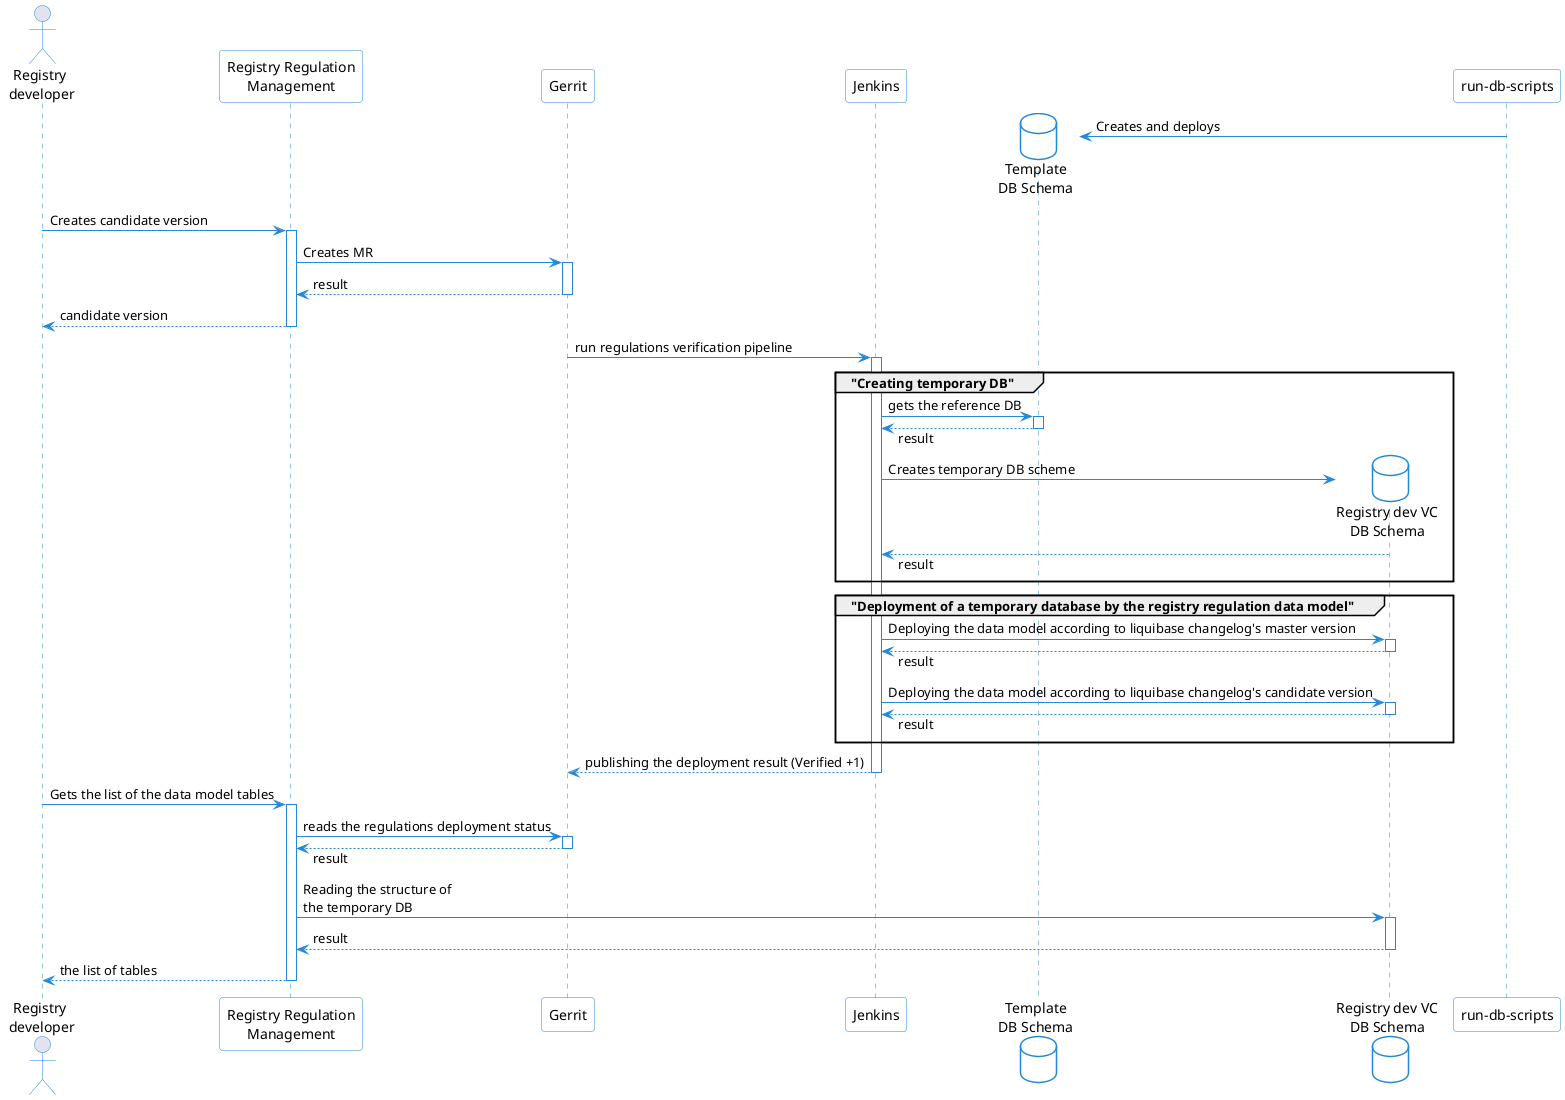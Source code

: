@startuml

autoactivate on

skinparam shadowing false
skinparam DatabaseBackgroundColor white
skinparam DatabaseBorderColor #2688d4
skinparam QueueBackgroundColor white
skinparam QueueBorderColor #2688d4
skinparam NoteBackgroundColor white
skinparam NoteBorderColor #2688d4
skinparam sequence {
    ArrowColor #2688d4
    ActorBorderColor #2688d4
    LifeLineBorderColor #2688d4
    ParticipantBorderColor #2688d4
    ParticipantBackgroundColor white
    BoxBorderColor #2688d4
    BoxBackgroundColor white
}

skinparam responseMessageBelowArrow true

actor "Registry\n developer" as Dev

participant "Registry Regulation\nManagement" as rrm
participant "Gerrit" as gerrit
participant "Jenkins" as jenkins
database "Template\nDB Schema" as TemplateDB
database "Registry dev VC\nDB Schema" as VCTemplateDB
participant "run-db-scripts" as OkdJob

OkdJob -> TemplateDB ** : Creates and deploys

Dev -> rrm: Creates candidate version
  rrm -> gerrit: Creates MR
  gerrit --> rrm: result
rrm --> Dev: candidate version

gerrit -> jenkins: run regulations verification pipeline

  group "Creating temporary DB"
    jenkins -> TemplateDB: gets the reference DB
    jenkins <-- TemplateDB: result
    jenkins -> VCTemplateDB ** : Creates temporary DB scheme
    jenkins <-- VCTemplateDB: result
  end group

  group "Deployment of a temporary database by the registry regulation data model"
    jenkins -> VCTemplateDB: Deploying the data model according to liquibase changelog's master version
    jenkins <-- VCTemplateDB: result
    jenkins -> VCTemplateDB: Deploying the data model according to liquibase changelog's candidate version
    jenkins <-- VCTemplateDB: result
  end group

jenkins --> gerrit: publishing the deployment result (Verified +1)

Dev -> rrm: Gets the list of the data model tables
  rrm -> gerrit: reads the regulations deployment status
  rrm <-- gerrit: result

  rrm -> VCTemplateDB: Reading the structure of\nthe temporary DB
  VCTemplateDB --> rrm: result
rrm --> Dev: the list of tables

@enduml